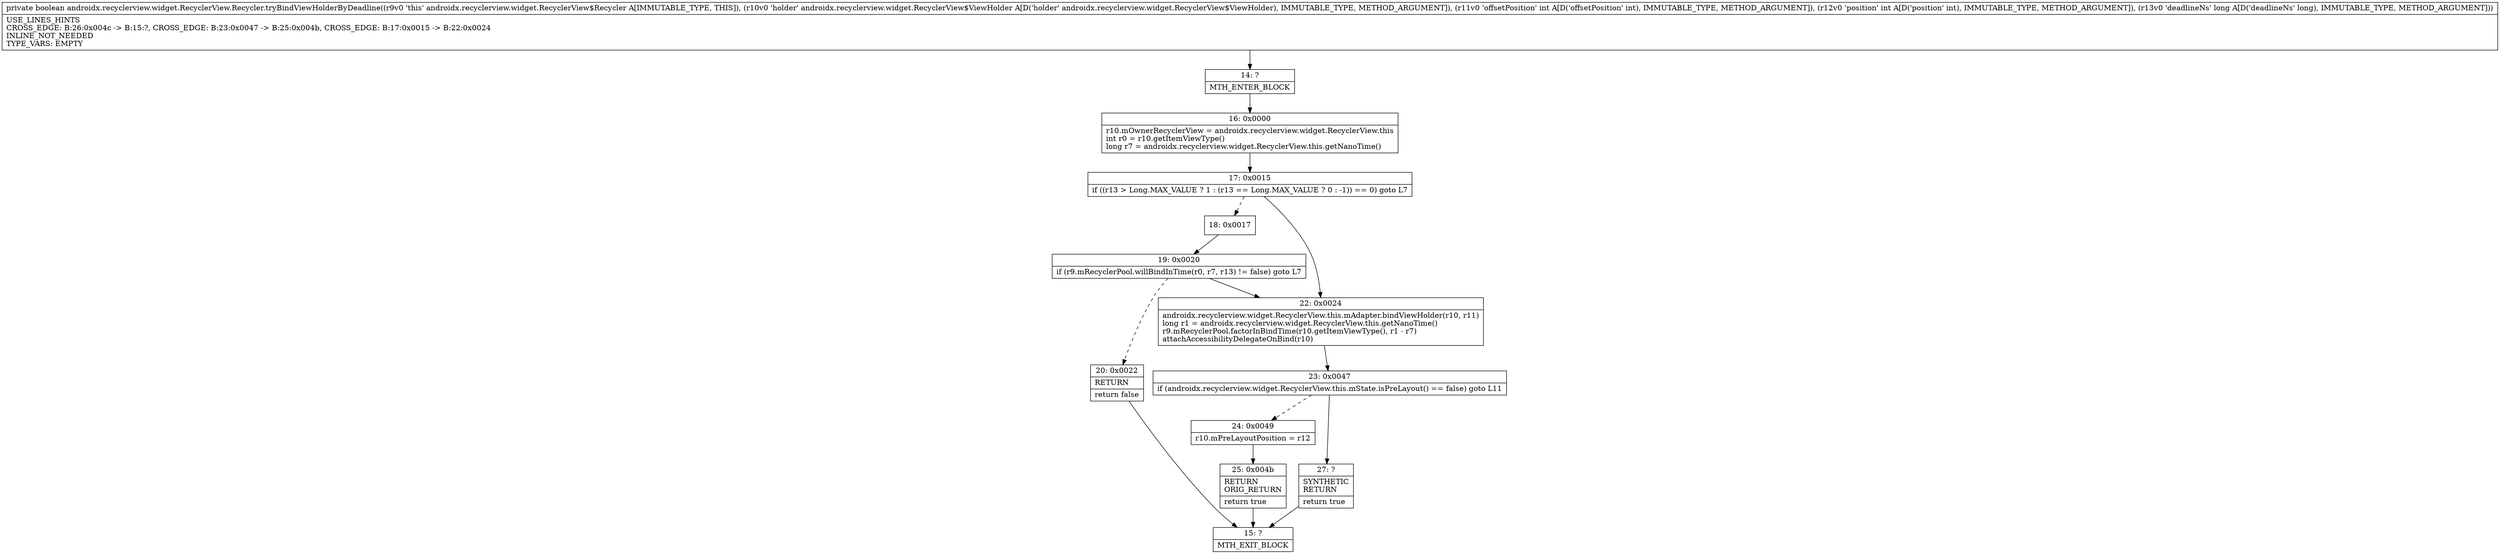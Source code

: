 digraph "CFG forandroidx.recyclerview.widget.RecyclerView.Recycler.tryBindViewHolderByDeadline(Landroidx\/recyclerview\/widget\/RecyclerView$ViewHolder;IIJ)Z" {
Node_14 [shape=record,label="{14\:\ ?|MTH_ENTER_BLOCK\l}"];
Node_16 [shape=record,label="{16\:\ 0x0000|r10.mOwnerRecyclerView = androidx.recyclerview.widget.RecyclerView.this\lint r0 = r10.getItemViewType()\llong r7 = androidx.recyclerview.widget.RecyclerView.this.getNanoTime()\l}"];
Node_17 [shape=record,label="{17\:\ 0x0015|if ((r13 \> Long.MAX_VALUE ? 1 : (r13 == Long.MAX_VALUE ? 0 : \-1)) == 0) goto L7\l}"];
Node_18 [shape=record,label="{18\:\ 0x0017}"];
Node_19 [shape=record,label="{19\:\ 0x0020|if (r9.mRecyclerPool.willBindInTime(r0, r7, r13) != false) goto L7\l}"];
Node_20 [shape=record,label="{20\:\ 0x0022|RETURN\l|return false\l}"];
Node_15 [shape=record,label="{15\:\ ?|MTH_EXIT_BLOCK\l}"];
Node_22 [shape=record,label="{22\:\ 0x0024|androidx.recyclerview.widget.RecyclerView.this.mAdapter.bindViewHolder(r10, r11)\llong r1 = androidx.recyclerview.widget.RecyclerView.this.getNanoTime()\lr9.mRecyclerPool.factorInBindTime(r10.getItemViewType(), r1 \- r7)\lattachAccessibilityDelegateOnBind(r10)\l}"];
Node_23 [shape=record,label="{23\:\ 0x0047|if (androidx.recyclerview.widget.RecyclerView.this.mState.isPreLayout() == false) goto L11\l}"];
Node_24 [shape=record,label="{24\:\ 0x0049|r10.mPreLayoutPosition = r12\l}"];
Node_25 [shape=record,label="{25\:\ 0x004b|RETURN\lORIG_RETURN\l|return true\l}"];
Node_27 [shape=record,label="{27\:\ ?|SYNTHETIC\lRETURN\l|return true\l}"];
MethodNode[shape=record,label="{private boolean androidx.recyclerview.widget.RecyclerView.Recycler.tryBindViewHolderByDeadline((r9v0 'this' androidx.recyclerview.widget.RecyclerView$Recycler A[IMMUTABLE_TYPE, THIS]), (r10v0 'holder' androidx.recyclerview.widget.RecyclerView$ViewHolder A[D('holder' androidx.recyclerview.widget.RecyclerView$ViewHolder), IMMUTABLE_TYPE, METHOD_ARGUMENT]), (r11v0 'offsetPosition' int A[D('offsetPosition' int), IMMUTABLE_TYPE, METHOD_ARGUMENT]), (r12v0 'position' int A[D('position' int), IMMUTABLE_TYPE, METHOD_ARGUMENT]), (r13v0 'deadlineNs' long A[D('deadlineNs' long), IMMUTABLE_TYPE, METHOD_ARGUMENT]))  | USE_LINES_HINTS\lCROSS_EDGE: B:26:0x004c \-\> B:15:?, CROSS_EDGE: B:23:0x0047 \-\> B:25:0x004b, CROSS_EDGE: B:17:0x0015 \-\> B:22:0x0024\lINLINE_NOT_NEEDED\lTYPE_VARS: EMPTY\l}"];
MethodNode -> Node_14;Node_14 -> Node_16;
Node_16 -> Node_17;
Node_17 -> Node_18[style=dashed];
Node_17 -> Node_22;
Node_18 -> Node_19;
Node_19 -> Node_20[style=dashed];
Node_19 -> Node_22;
Node_20 -> Node_15;
Node_22 -> Node_23;
Node_23 -> Node_24[style=dashed];
Node_23 -> Node_27;
Node_24 -> Node_25;
Node_25 -> Node_15;
Node_27 -> Node_15;
}

